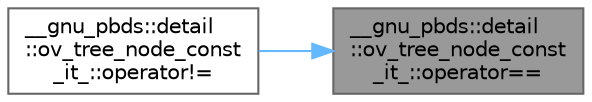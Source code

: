 digraph "__gnu_pbds::detail::ov_tree_node_const_it_::operator=="
{
 // LATEX_PDF_SIZE
  bgcolor="transparent";
  edge [fontname=Helvetica,fontsize=10,labelfontname=Helvetica,labelfontsize=10];
  node [fontname=Helvetica,fontsize=10,shape=box,height=0.2,width=0.4];
  rankdir="RL";
  Node1 [id="Node000001",label="__gnu_pbds::detail\l::ov_tree_node_const\l_it_::operator==",height=0.2,width=0.4,color="gray40", fillcolor="grey60", style="filled", fontcolor="black",tooltip=" "];
  Node1 -> Node2 [id="edge1_Node000001_Node000002",dir="back",color="steelblue1",style="solid",tooltip=" "];
  Node2 [id="Node000002",label="__gnu_pbds::detail\l::ov_tree_node_const\l_it_::operator!=",height=0.2,width=0.4,color="grey40", fillcolor="white", style="filled",URL="$class____gnu__pbds_1_1detail_1_1ov__tree__node__const__it__.html#a15c6e9da460066b7f5603090f1544876",tooltip=" "];
}
